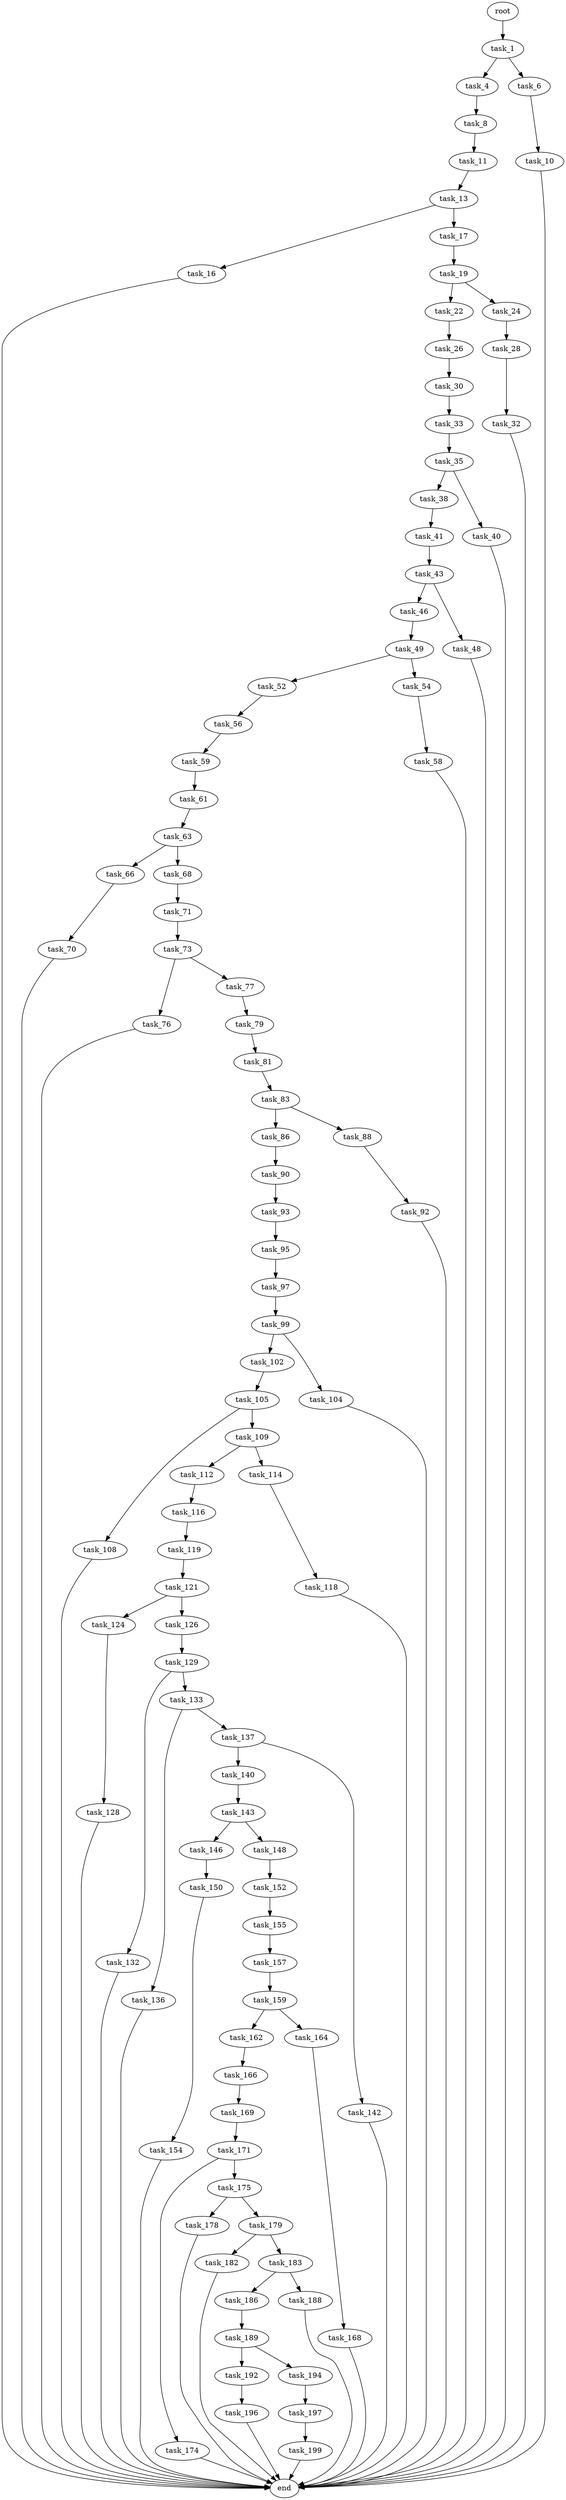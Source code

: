 digraph G {
  root [size="0.000000"];
  task_1 [size="7997880959.000000"];
  task_4 [size="68719476736.000000"];
  task_6 [size="6303004192.000000"];
  task_8 [size="135208018185.000000"];
  task_10 [size="33278514308.000000"];
  task_11 [size="368293445632.000000"];
  end [size="0.000000"];
  task_13 [size="26072581210.000000"];
  task_16 [size="18541469972.000000"];
  task_17 [size="231928233984.000000"];
  task_19 [size="13899372419.000000"];
  task_22 [size="17468168572.000000"];
  task_24 [size="878562834628.000000"];
  task_26 [size="1110721676.000000"];
  task_28 [size="7509739357.000000"];
  task_30 [size="7665322956.000000"];
  task_32 [size="83124712702.000000"];
  task_33 [size="3900701533.000000"];
  task_35 [size="869016773282.000000"];
  task_38 [size="35546551257.000000"];
  task_40 [size="231928233984.000000"];
  task_41 [size="10527195937.000000"];
  task_43 [size="17102273620.000000"];
  task_46 [size="12144082012.000000"];
  task_48 [size="549755813888.000000"];
  task_49 [size="231928233984.000000"];
  task_52 [size="268830615219.000000"];
  task_54 [size="1073741824000.000000"];
  task_56 [size="28991029248.000000"];
  task_58 [size="28991029248.000000"];
  task_59 [size="7012051100.000000"];
  task_61 [size="17444470312.000000"];
  task_63 [size="43364996135.000000"];
  task_66 [size="5360970482.000000"];
  task_68 [size="368293445632.000000"];
  task_70 [size="368293445632.000000"];
  task_71 [size="32291895766.000000"];
  task_73 [size="151367404863.000000"];
  task_76 [size="14482464614.000000"];
  task_77 [size="14290011953.000000"];
  task_79 [size="171073471034.000000"];
  task_81 [size="227818724397.000000"];
  task_83 [size="8589934592.000000"];
  task_86 [size="2812474524.000000"];
  task_88 [size="96318250651.000000"];
  task_90 [size="231928233984.000000"];
  task_92 [size="28991029248.000000"];
  task_93 [size="335602903067.000000"];
  task_95 [size="488985188572.000000"];
  task_97 [size="65692914108.000000"];
  task_99 [size="231928233984.000000"];
  task_102 [size="28645942574.000000"];
  task_104 [size="10982465981.000000"];
  task_105 [size="28991029248.000000"];
  task_108 [size="18439682254.000000"];
  task_109 [size="7261484433.000000"];
  task_112 [size="11469038942.000000"];
  task_114 [size="549755813888.000000"];
  task_116 [size="61265452356.000000"];
  task_118 [size="145868675760.000000"];
  task_119 [size="10563174869.000000"];
  task_121 [size="134217728000.000000"];
  task_124 [size="782757789696.000000"];
  task_126 [size="68719476736.000000"];
  task_128 [size="134217728000.000000"];
  task_129 [size="8366814148.000000"];
  task_132 [size="134217728000.000000"];
  task_133 [size="8589934592.000000"];
  task_136 [size="21747267336.000000"];
  task_137 [size="368293445632.000000"];
  task_140 [size="549755813888.000000"];
  task_142 [size="368293445632.000000"];
  task_143 [size="18519548452.000000"];
  task_146 [size="368293445632.000000"];
  task_148 [size="4629614098.000000"];
  task_150 [size="28991029248.000000"];
  task_152 [size="368293445632.000000"];
  task_154 [size="25381072980.000000"];
  task_155 [size="20977892087.000000"];
  task_157 [size="40834166138.000000"];
  task_159 [size="24534475774.000000"];
  task_162 [size="2953042502.000000"];
  task_164 [size="13203137819.000000"];
  task_166 [size="339550641352.000000"];
  task_168 [size="231928233984.000000"];
  task_169 [size="308962921590.000000"];
  task_171 [size="68719476736.000000"];
  task_174 [size="8833505329.000000"];
  task_175 [size="8589934592.000000"];
  task_178 [size="28991029248.000000"];
  task_179 [size="45273528547.000000"];
  task_182 [size="134217728000.000000"];
  task_183 [size="7842395609.000000"];
  task_186 [size="368293445632.000000"];
  task_188 [size="13905051547.000000"];
  task_189 [size="8589934592.000000"];
  task_192 [size="1800171724.000000"];
  task_194 [size="92077486303.000000"];
  task_196 [size="16410678582.000000"];
  task_197 [size="109646554417.000000"];
  task_199 [size="417271674211.000000"];

  root -> task_1 [size="1.000000"];
  task_1 -> task_4 [size="301989888.000000"];
  task_1 -> task_6 [size="301989888.000000"];
  task_4 -> task_8 [size="134217728.000000"];
  task_6 -> task_10 [size="679477248.000000"];
  task_8 -> task_11 [size="411041792.000000"];
  task_10 -> end [size="1.000000"];
  task_11 -> task_13 [size="411041792.000000"];
  task_13 -> task_16 [size="536870912.000000"];
  task_13 -> task_17 [size="536870912.000000"];
  task_16 -> end [size="1.000000"];
  task_17 -> task_19 [size="301989888.000000"];
  task_19 -> task_22 [size="301989888.000000"];
  task_19 -> task_24 [size="301989888.000000"];
  task_22 -> task_26 [size="411041792.000000"];
  task_24 -> task_28 [size="838860800.000000"];
  task_26 -> task_30 [size="75497472.000000"];
  task_28 -> task_32 [size="134217728.000000"];
  task_30 -> task_33 [size="134217728.000000"];
  task_32 -> end [size="1.000000"];
  task_33 -> task_35 [size="75497472.000000"];
  task_35 -> task_38 [size="679477248.000000"];
  task_35 -> task_40 [size="679477248.000000"];
  task_38 -> task_41 [size="679477248.000000"];
  task_40 -> end [size="1.000000"];
  task_41 -> task_43 [size="209715200.000000"];
  task_43 -> task_46 [size="679477248.000000"];
  task_43 -> task_48 [size="679477248.000000"];
  task_46 -> task_49 [size="209715200.000000"];
  task_48 -> end [size="1.000000"];
  task_49 -> task_52 [size="301989888.000000"];
  task_49 -> task_54 [size="301989888.000000"];
  task_52 -> task_56 [size="679477248.000000"];
  task_54 -> task_58 [size="838860800.000000"];
  task_56 -> task_59 [size="75497472.000000"];
  task_58 -> end [size="1.000000"];
  task_59 -> task_61 [size="134217728.000000"];
  task_61 -> task_63 [size="301989888.000000"];
  task_63 -> task_66 [size="679477248.000000"];
  task_63 -> task_68 [size="679477248.000000"];
  task_66 -> task_70 [size="209715200.000000"];
  task_68 -> task_71 [size="411041792.000000"];
  task_70 -> end [size="1.000000"];
  task_71 -> task_73 [size="838860800.000000"];
  task_73 -> task_76 [size="301989888.000000"];
  task_73 -> task_77 [size="301989888.000000"];
  task_76 -> end [size="1.000000"];
  task_77 -> task_79 [size="838860800.000000"];
  task_79 -> task_81 [size="209715200.000000"];
  task_81 -> task_83 [size="838860800.000000"];
  task_83 -> task_86 [size="33554432.000000"];
  task_83 -> task_88 [size="33554432.000000"];
  task_86 -> task_90 [size="75497472.000000"];
  task_88 -> task_92 [size="209715200.000000"];
  task_90 -> task_93 [size="301989888.000000"];
  task_92 -> end [size="1.000000"];
  task_93 -> task_95 [size="301989888.000000"];
  task_95 -> task_97 [size="679477248.000000"];
  task_97 -> task_99 [size="134217728.000000"];
  task_99 -> task_102 [size="301989888.000000"];
  task_99 -> task_104 [size="301989888.000000"];
  task_102 -> task_105 [size="536870912.000000"];
  task_104 -> end [size="1.000000"];
  task_105 -> task_108 [size="75497472.000000"];
  task_105 -> task_109 [size="75497472.000000"];
  task_108 -> end [size="1.000000"];
  task_109 -> task_112 [size="209715200.000000"];
  task_109 -> task_114 [size="209715200.000000"];
  task_112 -> task_116 [size="536870912.000000"];
  task_114 -> task_118 [size="536870912.000000"];
  task_116 -> task_119 [size="134217728.000000"];
  task_118 -> end [size="1.000000"];
  task_119 -> task_121 [size="679477248.000000"];
  task_121 -> task_124 [size="209715200.000000"];
  task_121 -> task_126 [size="209715200.000000"];
  task_124 -> task_128 [size="679477248.000000"];
  task_126 -> task_129 [size="134217728.000000"];
  task_128 -> end [size="1.000000"];
  task_129 -> task_132 [size="301989888.000000"];
  task_129 -> task_133 [size="301989888.000000"];
  task_132 -> end [size="1.000000"];
  task_133 -> task_136 [size="33554432.000000"];
  task_133 -> task_137 [size="33554432.000000"];
  task_136 -> end [size="1.000000"];
  task_137 -> task_140 [size="411041792.000000"];
  task_137 -> task_142 [size="411041792.000000"];
  task_140 -> task_143 [size="536870912.000000"];
  task_142 -> end [size="1.000000"];
  task_143 -> task_146 [size="301989888.000000"];
  task_143 -> task_148 [size="301989888.000000"];
  task_146 -> task_150 [size="411041792.000000"];
  task_148 -> task_152 [size="536870912.000000"];
  task_150 -> task_154 [size="75497472.000000"];
  task_152 -> task_155 [size="411041792.000000"];
  task_154 -> end [size="1.000000"];
  task_155 -> task_157 [size="679477248.000000"];
  task_157 -> task_159 [size="679477248.000000"];
  task_159 -> task_162 [size="536870912.000000"];
  task_159 -> task_164 [size="536870912.000000"];
  task_162 -> task_166 [size="134217728.000000"];
  task_164 -> task_168 [size="33554432.000000"];
  task_166 -> task_169 [size="536870912.000000"];
  task_168 -> end [size="1.000000"];
  task_169 -> task_171 [size="209715200.000000"];
  task_171 -> task_174 [size="134217728.000000"];
  task_171 -> task_175 [size="134217728.000000"];
  task_174 -> end [size="1.000000"];
  task_175 -> task_178 [size="33554432.000000"];
  task_175 -> task_179 [size="33554432.000000"];
  task_178 -> end [size="1.000000"];
  task_179 -> task_182 [size="838860800.000000"];
  task_179 -> task_183 [size="838860800.000000"];
  task_182 -> end [size="1.000000"];
  task_183 -> task_186 [size="209715200.000000"];
  task_183 -> task_188 [size="209715200.000000"];
  task_186 -> task_189 [size="411041792.000000"];
  task_188 -> end [size="1.000000"];
  task_189 -> task_192 [size="33554432.000000"];
  task_189 -> task_194 [size="33554432.000000"];
  task_192 -> task_196 [size="33554432.000000"];
  task_194 -> task_197 [size="75497472.000000"];
  task_196 -> end [size="1.000000"];
  task_197 -> task_199 [size="75497472.000000"];
  task_199 -> end [size="1.000000"];
}
